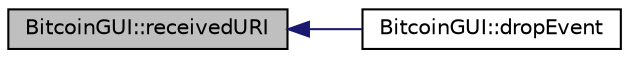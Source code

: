 digraph "BitcoinGUI::receivedURI"
{
  edge [fontname="Helvetica",fontsize="10",labelfontname="Helvetica",labelfontsize="10"];
  node [fontname="Helvetica",fontsize="10",shape=record];
  rankdir="LR";
  Node133 [label="BitcoinGUI::receivedURI",height=0.2,width=0.4,color="black", fillcolor="grey75", style="filled", fontcolor="black"];
  Node133 -> Node134 [dir="back",color="midnightblue",fontsize="10",style="solid",fontname="Helvetica"];
  Node134 [label="BitcoinGUI::dropEvent",height=0.2,width=0.4,color="black", fillcolor="white", style="filled",URL="$class_bitcoin_g_u_i.html#a1faa00034444ca5930f0751b86646b68"];
}
